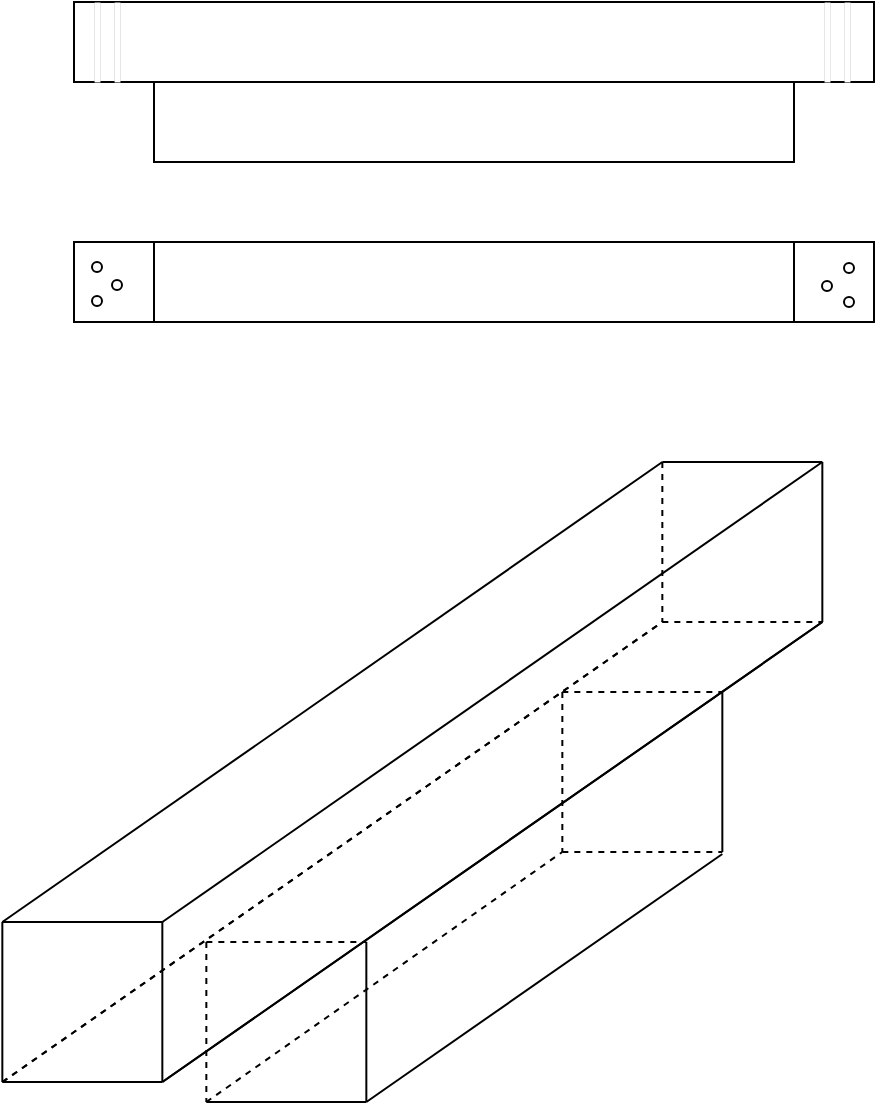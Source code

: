 <mxfile version="26.0.11">
  <diagram name="Page-1" id="PGLVXAiq9R_V7fNon7wM">
    <mxGraphModel dx="602" dy="914" grid="1" gridSize="10" guides="1" tooltips="1" connect="1" arrows="1" fold="1" page="1" pageScale="1" pageWidth="850" pageHeight="1100" math="0" shadow="0">
      <root>
        <mxCell id="0" />
        <mxCell id="1" parent="0" />
        <mxCell id="dDl5YL72DU-pMeRoa_QV-18" value="" style="rounded=0;whiteSpace=wrap;html=1;" vertex="1" parent="1">
          <mxGeometry x="200" y="200" width="400" height="40" as="geometry" />
        </mxCell>
        <mxCell id="dDl5YL72DU-pMeRoa_QV-19" value="" style="rounded=0;whiteSpace=wrap;html=1;" vertex="1" parent="1">
          <mxGeometry x="240" y="240" width="320" height="40" as="geometry" />
        </mxCell>
        <mxCell id="dDl5YL72DU-pMeRoa_QV-20" value="" style="rounded=0;whiteSpace=wrap;html=1;dashed=1;strokeWidth=0;" vertex="1" parent="1">
          <mxGeometry x="210" y="200" width="3" height="40" as="geometry" />
        </mxCell>
        <mxCell id="dDl5YL72DU-pMeRoa_QV-21" value="" style="rounded=0;whiteSpace=wrap;html=1;dashed=1;strokeWidth=0;" vertex="1" parent="1">
          <mxGeometry x="220" y="200" width="3" height="40" as="geometry" />
        </mxCell>
        <mxCell id="dDl5YL72DU-pMeRoa_QV-22" value="" style="rounded=0;whiteSpace=wrap;html=1;dashed=1;strokeWidth=0;" vertex="1" parent="1">
          <mxGeometry x="575" y="200" width="3" height="40" as="geometry" />
        </mxCell>
        <mxCell id="dDl5YL72DU-pMeRoa_QV-23" value="" style="rounded=0;whiteSpace=wrap;html=1;dashed=1;strokeWidth=0;" vertex="1" parent="1">
          <mxGeometry x="585" y="200" width="3" height="40" as="geometry" />
        </mxCell>
        <mxCell id="dDl5YL72DU-pMeRoa_QV-24" value="" style="rounded=0;whiteSpace=wrap;html=1;" vertex="1" parent="1">
          <mxGeometry x="200" y="320" width="400" height="40" as="geometry" />
        </mxCell>
        <mxCell id="dDl5YL72DU-pMeRoa_QV-25" value="" style="rounded=0;whiteSpace=wrap;html=1;" vertex="1" parent="1">
          <mxGeometry x="240" y="320" width="320" height="40" as="geometry" />
        </mxCell>
        <mxCell id="dDl5YL72DU-pMeRoa_QV-30" value="" style="ellipse;whiteSpace=wrap;html=1;aspect=fixed;" vertex="1" parent="1">
          <mxGeometry x="209" y="330" width="5" height="5" as="geometry" />
        </mxCell>
        <mxCell id="dDl5YL72DU-pMeRoa_QV-31" value="" style="ellipse;whiteSpace=wrap;html=1;aspect=fixed;" vertex="1" parent="1">
          <mxGeometry x="219" y="339" width="5" height="5" as="geometry" />
        </mxCell>
        <mxCell id="dDl5YL72DU-pMeRoa_QV-32" value="" style="ellipse;whiteSpace=wrap;html=1;aspect=fixed;" vertex="1" parent="1">
          <mxGeometry x="209" y="347" width="5" height="5" as="geometry" />
        </mxCell>
        <mxCell id="dDl5YL72DU-pMeRoa_QV-33" value="" style="ellipse;whiteSpace=wrap;html=1;aspect=fixed;" vertex="1" parent="1">
          <mxGeometry x="585" y="330.5" width="5" height="5" as="geometry" />
        </mxCell>
        <mxCell id="dDl5YL72DU-pMeRoa_QV-34" value="" style="ellipse;whiteSpace=wrap;html=1;aspect=fixed;" vertex="1" parent="1">
          <mxGeometry x="574" y="339.5" width="5" height="5" as="geometry" />
        </mxCell>
        <mxCell id="dDl5YL72DU-pMeRoa_QV-35" value="" style="ellipse;whiteSpace=wrap;html=1;aspect=fixed;" vertex="1" parent="1">
          <mxGeometry x="585" y="347.5" width="5" height="5" as="geometry" />
        </mxCell>
        <mxCell id="dDl5YL72DU-pMeRoa_QV-5" value="" style="endArrow=none;html=1;rounded=0;" edge="1" parent="1">
          <mxGeometry width="50" height="50" relative="1" as="geometry">
            <mxPoint x="164.17" y="740" as="sourcePoint" />
            <mxPoint x="244.17" y="740" as="targetPoint" />
          </mxGeometry>
        </mxCell>
        <mxCell id="dDl5YL72DU-pMeRoa_QV-6" value="" style="endArrow=none;html=1;rounded=0;" edge="1" parent="1">
          <mxGeometry width="50" height="50" relative="1" as="geometry">
            <mxPoint x="164.17" y="660" as="sourcePoint" />
            <mxPoint x="164.17" y="740" as="targetPoint" />
          </mxGeometry>
        </mxCell>
        <mxCell id="dDl5YL72DU-pMeRoa_QV-7" value="" style="endArrow=none;html=1;rounded=0;" edge="1" parent="1">
          <mxGeometry width="50" height="50" relative="1" as="geometry">
            <mxPoint x="244.17" y="660" as="sourcePoint" />
            <mxPoint x="244.17" y="740" as="targetPoint" />
          </mxGeometry>
        </mxCell>
        <mxCell id="dDl5YL72DU-pMeRoa_QV-10" value="" style="endArrow=none;html=1;rounded=0;" edge="1" parent="1">
          <mxGeometry width="50" height="50" relative="1" as="geometry">
            <mxPoint x="244.17" y="740" as="sourcePoint" />
            <mxPoint x="574.17" y="510" as="targetPoint" />
          </mxGeometry>
        </mxCell>
        <mxCell id="dDl5YL72DU-pMeRoa_QV-40" value="" style="endArrow=none;html=1;rounded=0;dashed=1;" edge="1" parent="1">
          <mxGeometry width="50" height="50" relative="1" as="geometry">
            <mxPoint x="494.17" y="510" as="sourcePoint" />
            <mxPoint x="574.17" y="510" as="targetPoint" />
          </mxGeometry>
        </mxCell>
        <mxCell id="dDl5YL72DU-pMeRoa_QV-41" value="" style="endArrow=none;html=1;rounded=0;" edge="1" parent="1">
          <mxGeometry width="50" height="50" relative="1" as="geometry">
            <mxPoint x="574.17" y="430" as="sourcePoint" />
            <mxPoint x="574.17" y="510" as="targetPoint" />
          </mxGeometry>
        </mxCell>
        <mxCell id="dDl5YL72DU-pMeRoa_QV-42" value="" style="endArrow=none;html=1;rounded=0;dashed=1;" edge="1" parent="1">
          <mxGeometry width="50" height="50" relative="1" as="geometry">
            <mxPoint x="494.17" y="430" as="sourcePoint" />
            <mxPoint x="494.17" y="510" as="targetPoint" />
          </mxGeometry>
        </mxCell>
        <mxCell id="dDl5YL72DU-pMeRoa_QV-45" value="" style="endArrow=none;html=1;rounded=0;dashed=1;" edge="1" parent="1">
          <mxGeometry width="50" height="50" relative="1" as="geometry">
            <mxPoint x="164.17" y="740" as="sourcePoint" />
            <mxPoint x="494.17" y="510" as="targetPoint" />
          </mxGeometry>
        </mxCell>
        <mxCell id="dDl5YL72DU-pMeRoa_QV-46" value="" style="endArrow=none;html=1;rounded=0;dashed=1;" edge="1" parent="1">
          <mxGeometry width="50" height="50" relative="1" as="geometry">
            <mxPoint x="266.17" y="670" as="sourcePoint" />
            <mxPoint x="346.17" y="670" as="targetPoint" />
          </mxGeometry>
        </mxCell>
        <mxCell id="dDl5YL72DU-pMeRoa_QV-47" value="" style="endArrow=none;html=1;rounded=0;" edge="1" parent="1">
          <mxGeometry width="50" height="50" relative="1" as="geometry">
            <mxPoint x="266.17" y="750" as="sourcePoint" />
            <mxPoint x="346.17" y="750" as="targetPoint" />
          </mxGeometry>
        </mxCell>
        <mxCell id="dDl5YL72DU-pMeRoa_QV-48" value="" style="endArrow=none;html=1;rounded=0;dashed=1;" edge="1" parent="1">
          <mxGeometry width="50" height="50" relative="1" as="geometry">
            <mxPoint x="266.17" y="670" as="sourcePoint" />
            <mxPoint x="266.17" y="750" as="targetPoint" />
          </mxGeometry>
        </mxCell>
        <mxCell id="dDl5YL72DU-pMeRoa_QV-49" value="" style="endArrow=none;html=1;rounded=0;" edge="1" parent="1">
          <mxGeometry width="50" height="50" relative="1" as="geometry">
            <mxPoint x="346.17" y="670" as="sourcePoint" />
            <mxPoint x="346.17" y="750" as="targetPoint" />
          </mxGeometry>
        </mxCell>
        <mxCell id="dDl5YL72DU-pMeRoa_QV-50" value="" style="endArrow=none;html=1;rounded=0;" edge="1" parent="1">
          <mxGeometry width="50" height="50" relative="1" as="geometry">
            <mxPoint x="346.17" y="750" as="sourcePoint" />
            <mxPoint x="524.17" y="626" as="targetPoint" />
          </mxGeometry>
        </mxCell>
        <mxCell id="dDl5YL72DU-pMeRoa_QV-51" value="" style="endArrow=none;html=1;rounded=0;dashed=1;" edge="1" parent="1">
          <mxGeometry width="50" height="50" relative="1" as="geometry">
            <mxPoint x="444.17" y="545" as="sourcePoint" />
            <mxPoint x="524.17" y="545" as="targetPoint" />
          </mxGeometry>
        </mxCell>
        <mxCell id="dDl5YL72DU-pMeRoa_QV-52" value="" style="endArrow=none;html=1;rounded=0;dashed=1;" edge="1" parent="1">
          <mxGeometry width="50" height="50" relative="1" as="geometry">
            <mxPoint x="444.17" y="625" as="sourcePoint" />
            <mxPoint x="524.17" y="625" as="targetPoint" />
          </mxGeometry>
        </mxCell>
        <mxCell id="dDl5YL72DU-pMeRoa_QV-53" value="" style="endArrow=none;html=1;rounded=0;" edge="1" parent="1">
          <mxGeometry width="50" height="50" relative="1" as="geometry">
            <mxPoint x="524.17" y="545" as="sourcePoint" />
            <mxPoint x="524.17" y="625" as="targetPoint" />
          </mxGeometry>
        </mxCell>
        <mxCell id="dDl5YL72DU-pMeRoa_QV-54" value="" style="endArrow=none;html=1;rounded=0;dashed=1;" edge="1" parent="1">
          <mxGeometry width="50" height="50" relative="1" as="geometry">
            <mxPoint x="444.17" y="545" as="sourcePoint" />
            <mxPoint x="444.17" y="625" as="targetPoint" />
          </mxGeometry>
        </mxCell>
        <mxCell id="dDl5YL72DU-pMeRoa_QV-55" value="" style="endArrow=none;html=1;rounded=0;" edge="1" parent="1">
          <mxGeometry width="50" height="50" relative="1" as="geometry">
            <mxPoint x="244.17" y="740" as="sourcePoint" />
            <mxPoint x="574.17" y="510" as="targetPoint" />
          </mxGeometry>
        </mxCell>
        <mxCell id="dDl5YL72DU-pMeRoa_QV-56" value="" style="endArrow=none;html=1;rounded=0;dashed=1;" edge="1" parent="1">
          <mxGeometry width="50" height="50" relative="1" as="geometry">
            <mxPoint x="164.17" y="740" as="sourcePoint" />
            <mxPoint x="494.17" y="510" as="targetPoint" />
          </mxGeometry>
        </mxCell>
        <mxCell id="dDl5YL72DU-pMeRoa_QV-57" value="" style="endArrow=none;html=1;rounded=0;dashed=1;" edge="1" parent="1">
          <mxGeometry width="50" height="50" relative="1" as="geometry">
            <mxPoint x="266.17" y="750" as="sourcePoint" />
            <mxPoint x="444.17" y="625" as="targetPoint" />
          </mxGeometry>
        </mxCell>
        <mxCell id="dDl5YL72DU-pMeRoa_QV-59" value="" style="group;fillColor=none;gradientColor=default;gradientDirection=north;" vertex="1" connectable="0" parent="1">
          <mxGeometry x="164.17" y="430" width="410.0" height="230" as="geometry" />
        </mxCell>
        <mxCell id="dDl5YL72DU-pMeRoa_QV-4" value="" style="endArrow=none;html=1;rounded=0;" edge="1" parent="dDl5YL72DU-pMeRoa_QV-59">
          <mxGeometry width="50" height="50" relative="1" as="geometry">
            <mxPoint y="230" as="sourcePoint" />
            <mxPoint x="80" y="230" as="targetPoint" />
          </mxGeometry>
        </mxCell>
        <mxCell id="dDl5YL72DU-pMeRoa_QV-11" value="" style="endArrow=none;html=1;rounded=0;" edge="1" parent="dDl5YL72DU-pMeRoa_QV-59">
          <mxGeometry width="50" height="50" relative="1" as="geometry">
            <mxPoint x="330" as="sourcePoint" />
            <mxPoint x="410.0" as="targetPoint" />
          </mxGeometry>
        </mxCell>
        <mxCell id="dDl5YL72DU-pMeRoa_QV-43" value="" style="endArrow=none;html=1;rounded=0;" edge="1" parent="dDl5YL72DU-pMeRoa_QV-59">
          <mxGeometry width="50" height="50" relative="1" as="geometry">
            <mxPoint x="80" y="230" as="sourcePoint" />
            <mxPoint x="410.0" as="targetPoint" />
          </mxGeometry>
        </mxCell>
        <mxCell id="dDl5YL72DU-pMeRoa_QV-44" value="" style="endArrow=none;html=1;rounded=0;" edge="1" parent="dDl5YL72DU-pMeRoa_QV-59">
          <mxGeometry width="50" height="50" relative="1" as="geometry">
            <mxPoint y="230" as="sourcePoint" />
            <mxPoint x="330" as="targetPoint" />
          </mxGeometry>
        </mxCell>
      </root>
    </mxGraphModel>
  </diagram>
</mxfile>
